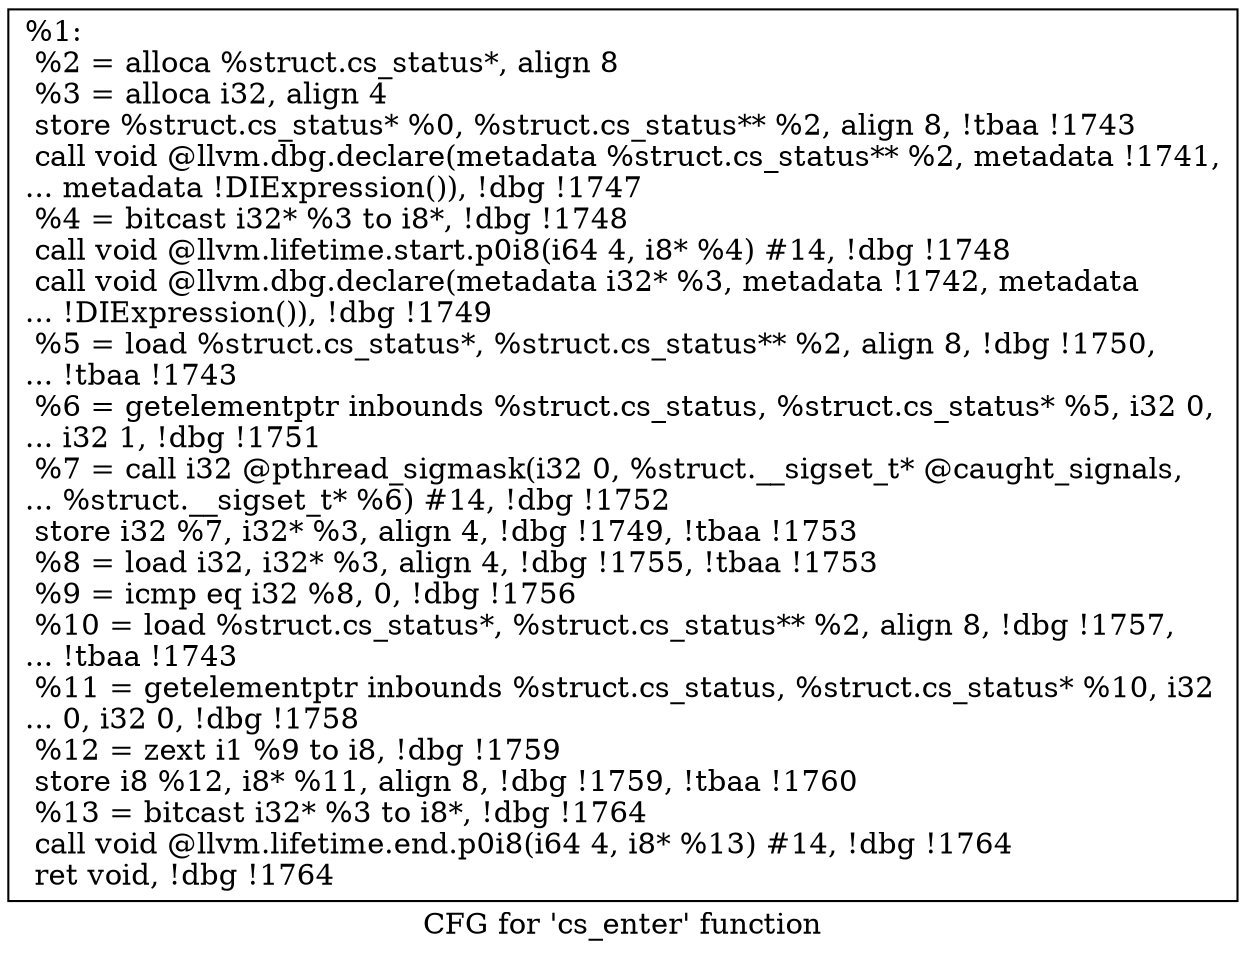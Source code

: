 digraph "CFG for 'cs_enter' function" {
	label="CFG for 'cs_enter' function";

	Node0x1fecc80 [shape=record,label="{%1:\l  %2 = alloca %struct.cs_status*, align 8\l  %3 = alloca i32, align 4\l  store %struct.cs_status* %0, %struct.cs_status** %2, align 8, !tbaa !1743\l  call void @llvm.dbg.declare(metadata %struct.cs_status** %2, metadata !1741,\l... metadata !DIExpression()), !dbg !1747\l  %4 = bitcast i32* %3 to i8*, !dbg !1748\l  call void @llvm.lifetime.start.p0i8(i64 4, i8* %4) #14, !dbg !1748\l  call void @llvm.dbg.declare(metadata i32* %3, metadata !1742, metadata\l... !DIExpression()), !dbg !1749\l  %5 = load %struct.cs_status*, %struct.cs_status** %2, align 8, !dbg !1750,\l... !tbaa !1743\l  %6 = getelementptr inbounds %struct.cs_status, %struct.cs_status* %5, i32 0,\l... i32 1, !dbg !1751\l  %7 = call i32 @pthread_sigmask(i32 0, %struct.__sigset_t* @caught_signals,\l... %struct.__sigset_t* %6) #14, !dbg !1752\l  store i32 %7, i32* %3, align 4, !dbg !1749, !tbaa !1753\l  %8 = load i32, i32* %3, align 4, !dbg !1755, !tbaa !1753\l  %9 = icmp eq i32 %8, 0, !dbg !1756\l  %10 = load %struct.cs_status*, %struct.cs_status** %2, align 8, !dbg !1757,\l... !tbaa !1743\l  %11 = getelementptr inbounds %struct.cs_status, %struct.cs_status* %10, i32\l... 0, i32 0, !dbg !1758\l  %12 = zext i1 %9 to i8, !dbg !1759\l  store i8 %12, i8* %11, align 8, !dbg !1759, !tbaa !1760\l  %13 = bitcast i32* %3 to i8*, !dbg !1764\l  call void @llvm.lifetime.end.p0i8(i64 4, i8* %13) #14, !dbg !1764\l  ret void, !dbg !1764\l}"];
}
